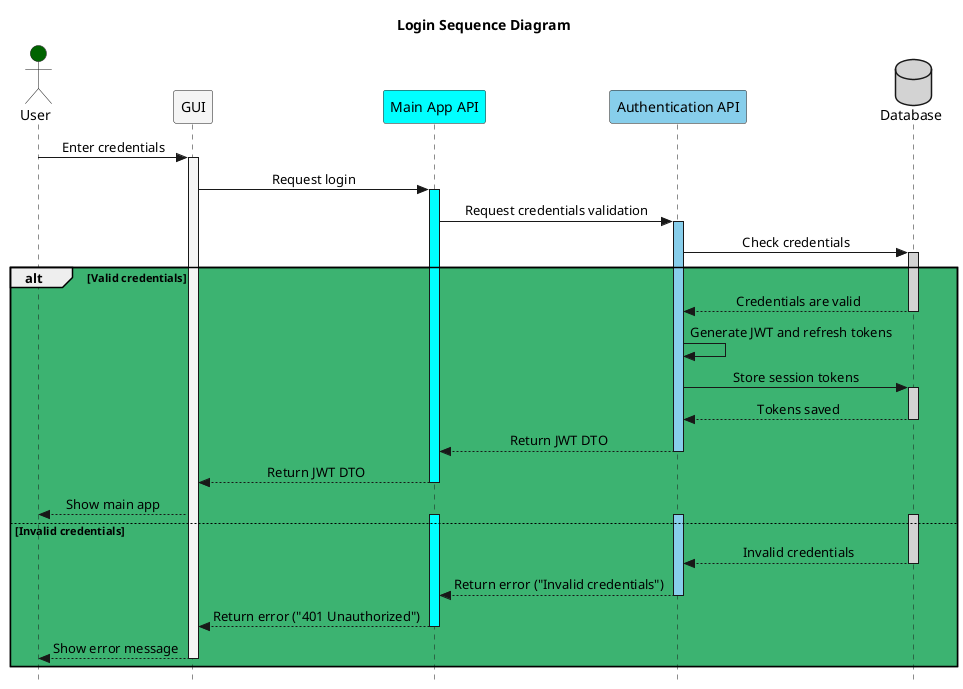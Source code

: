 @startuml login
title Login Sequence Diagram

actor User #DarkGreen
participant GUI as "GUI" #WhiteSmoke
participant mainAPI as "Main App API" #Aqua
participant authAPI as "Authentication API" #SkyBlue
database DB as "Database" #LightGray

skinparam Style strictuml
skinparam SequenceMessageAlignment center

User -> GUI : Enter credentials
activate GUI #WhiteSmoke
GUI -> mainAPI : Request login
activate mainAPI #Aqua
mainAPI -> authAPI : Request credentials validation
activate authAPI #SkyBlue
authAPI -> DB : Check credentials
activate DB #LightGray
alt #MediumSeaGreen Valid credentials
    DB --> authAPI : Credentials are valid
    deactivate DB
    authAPI -> authAPI : Generate JWT and refresh tokens
    authAPI -> DB : Store session tokens
    activate DB #LightGray
    DB --> authAPI : Tokens saved
    deactivate DB
    authAPI --> mainAPI : Return JWT DTO
    deactivate authAPI
    mainAPI --> GUI : Return JWT DTO
    deactivate mainAPI
    GUI --> User : Show main app
else Invalid credentials
    activate DB #LightGray
    activate authAPI #SkyBlue
    activate mainAPI #Aqua
    DB --> authAPI : Invalid credentials
    deactivate DB
    authAPI --> mainAPI : Return error ("Invalid credentials")
    deactivate authAPI
    mainAPI --> GUI : Return error ("401 Unauthorized")
    deactivate mainAPI
    GUI --> User : Show error message
    deactivate GUI
end
@enduml
